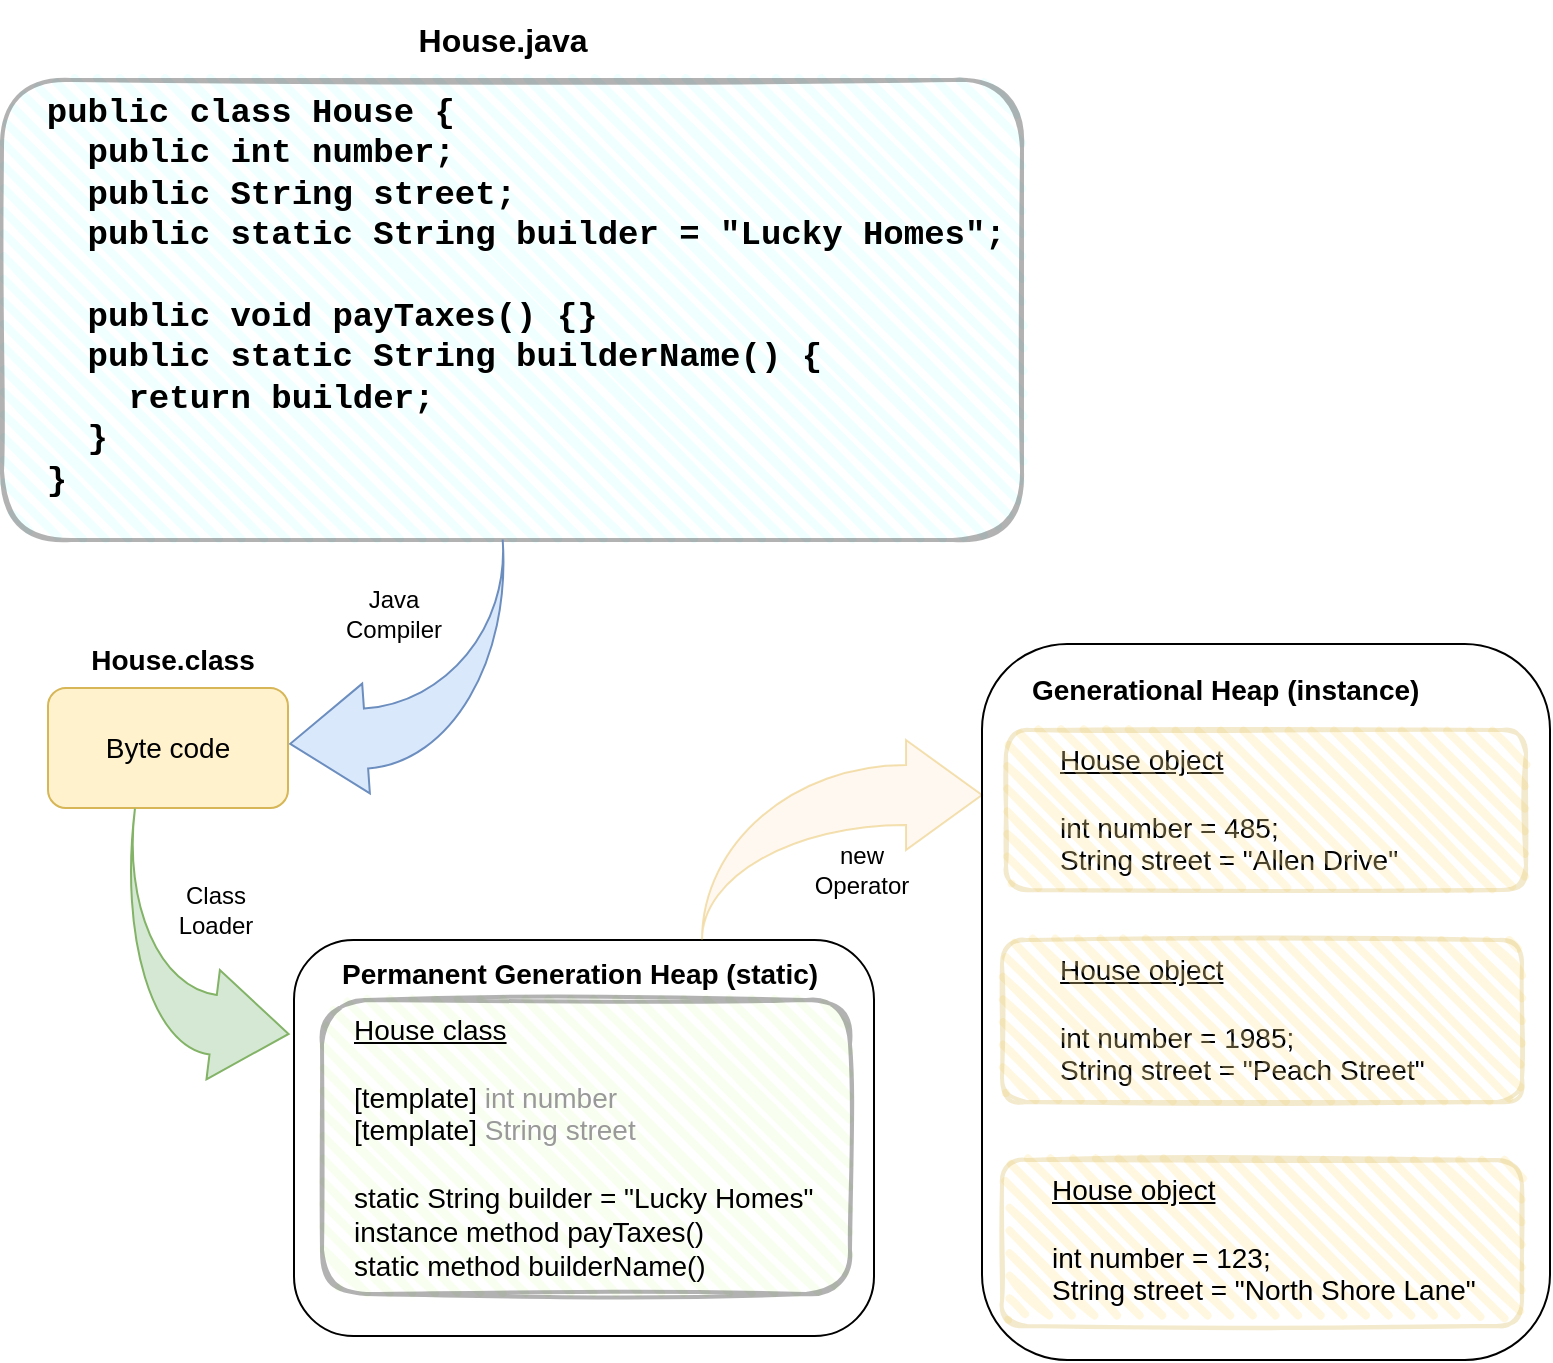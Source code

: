 <mxfile version="20.7.4" type="device"><diagram id="3iEzeCgZTPnWdH3P0_l1" name="Page-1"><mxGraphModel dx="1418" dy="820" grid="0" gridSize="10" guides="1" tooltips="1" connect="1" arrows="1" fold="1" page="1" pageScale="1" pageWidth="850" pageHeight="1100" math="0" shadow="0"><root><mxCell id="0"/><mxCell id="1" parent="0"/><mxCell id="wZISLKiwd9a8BXt3KBua-1" value="&lt;font style=&quot;font-size: 17px;&quot; face=&quot;Courier New&quot;&gt;&lt;b&gt;&amp;nbsp; public class House {&lt;br&gt;&amp;nbsp; &amp;nbsp; public int number;&lt;br&gt;&amp;nbsp; &amp;nbsp; public String street;&lt;br&gt;&amp;nbsp; &amp;nbsp; public static String builder = &quot;Lucky Homes&quot;;&lt;br&gt;&lt;br&gt;&amp;nbsp; &amp;nbsp; public void payTaxes() {}&lt;br&gt;&amp;nbsp; &amp;nbsp; public static String builderName() {&lt;br&gt;&amp;nbsp; &amp;nbsp; &amp;nbsp; return builder;&lt;br&gt;&amp;nbsp; &amp;nbsp; }&lt;br&gt;&amp;nbsp; }&lt;/b&gt;&lt;br&gt;&lt;/font&gt;" style="rounded=1;whiteSpace=wrap;html=1;strokeWidth=2;fillWeight=4;hachureGap=8;hachureAngle=45;fillColor=#CCFFFF;sketch=1;opacity=30;fontSize=15;align=left;verticalAlign=top;gradientColor=none;" parent="1" vertex="1"><mxGeometry x="40" y="70" width="510" height="230" as="geometry"/></mxCell><mxCell id="wZISLKiwd9a8BXt3KBua-3" value="House.java" style="text;strokeColor=none;fillColor=none;html=1;fontSize=16;fontStyle=1;verticalAlign=middle;align=center;fontFamily=Helvetica;opacity=30;" parent="1" vertex="1"><mxGeometry x="205" y="30" width="170" height="40" as="geometry"/></mxCell><mxCell id="J8IvnclL4pzLjiEj8jnq-1" value="" style="html=1;shadow=0;dashed=0;align=center;verticalAlign=middle;shape=mxgraph.arrows2.jumpInArrow;dy=15;dx=38;arrowHead=55;fillColor=#dae8fc;direction=south;rotation=86;strokeColor=#6c8ebf;" parent="1" vertex="1"><mxGeometry x="177.19" y="308" width="121.98" height="113.09" as="geometry"/></mxCell><mxCell id="J8IvnclL4pzLjiEj8jnq-2" value="Byte code" style="rounded=1;whiteSpace=wrap;html=1;fillColor=#fff2cc;strokeColor=#d6b656;fontSize=14;" parent="1" vertex="1"><mxGeometry x="63" y="374" width="120" height="60" as="geometry"/></mxCell><mxCell id="J8IvnclL4pzLjiEj8jnq-3" value="Java Compiler" style="text;html=1;strokeColor=none;fillColor=none;align=center;verticalAlign=middle;whiteSpace=wrap;rounded=0;" parent="1" vertex="1"><mxGeometry x="206" y="322" width="60" height="30" as="geometry"/></mxCell><mxCell id="J8IvnclL4pzLjiEj8jnq-4" value="" style="html=1;shadow=0;dashed=0;align=center;verticalAlign=middle;shape=mxgraph.arrows2.jumpInArrow;dy=15;dx=38;arrowHead=55;fillColor=#d5e8d4;direction=south;flipH=0;flipV=1;rotation=97;strokeColor=#82b366;" parent="1" vertex="1"><mxGeometry x="78.21" y="459.28" width="130" height="90" as="geometry"/></mxCell><mxCell id="J8IvnclL4pzLjiEj8jnq-5" value="Class Loader" style="text;html=1;strokeColor=none;fillColor=none;align=center;verticalAlign=middle;whiteSpace=wrap;rounded=0;" parent="1" vertex="1"><mxGeometry x="117.19" y="470" width="60" height="30" as="geometry"/></mxCell><mxCell id="J8IvnclL4pzLjiEj8jnq-7" value="" style="rounded=1;whiteSpace=wrap;html=1;fillColor=none;" parent="1" vertex="1"><mxGeometry x="186" y="500" width="290" height="198" as="geometry"/></mxCell><mxCell id="J8IvnclL4pzLjiEj8jnq-8" value="Permanent Generation Heap (static)" style="text;html=1;strokeColor=none;fillColor=none;align=left;verticalAlign=middle;whiteSpace=wrap;rounded=0;fontStyle=1;fontSize=14;" parent="1" vertex="1"><mxGeometry x="208.21" y="502" width="260" height="30" as="geometry"/></mxCell><mxCell id="J8IvnclL4pzLjiEj8jnq-10" value="" style="rounded=1;whiteSpace=wrap;html=1;strokeWidth=2;fillWeight=4;hachureGap=8;hachureAngle=45;fillColor=#E6FFCC;sketch=1;opacity=30;" parent="1" vertex="1"><mxGeometry x="200" y="530" width="264" height="147" as="geometry"/></mxCell><mxCell id="J8IvnclL4pzLjiEj8jnq-11" value="&lt;u style=&quot;font-size: 14px;&quot;&gt;House class&lt;/u&gt;&lt;br style=&quot;font-size: 14px;&quot;&gt;&lt;br&gt;[template] &lt;font color=&quot;#999999&quot;&gt;int number&lt;/font&gt;&lt;br&gt;[template] &lt;font color=&quot;#999999&quot;&gt;String street&lt;/font&gt;&lt;br&gt;&lt;br style=&quot;font-size: 14px;&quot;&gt;static String builder = &quot;Lucky Homes&quot;&lt;br style=&quot;font-size: 14px;&quot;&gt;instance method payTaxes()&lt;br style=&quot;font-size: 14px;&quot;&gt;static method builderName()" style="text;html=1;strokeColor=none;fillColor=none;align=left;verticalAlign=top;whiteSpace=wrap;rounded=0;fontSize=14;" parent="1" vertex="1"><mxGeometry x="214" y="530" width="232" height="100" as="geometry"/></mxCell><mxCell id="J8IvnclL4pzLjiEj8jnq-12" value="" style="html=1;shadow=0;dashed=0;align=center;verticalAlign=middle;shape=mxgraph.arrows2.jumpInArrow;dy=15;dx=38;arrowHead=55;fillColor=#ffe6cc;opacity=30;strokeColor=#d79b00;" parent="1" vertex="1"><mxGeometry x="390" y="400" width="140" height="100" as="geometry"/></mxCell><mxCell id="J8IvnclL4pzLjiEj8jnq-13" value="" style="rounded=1;whiteSpace=wrap;html=1;fillColor=none;fontSize=14;" parent="1" vertex="1"><mxGeometry x="530" y="352" width="284" height="358" as="geometry"/></mxCell><mxCell id="J8IvnclL4pzLjiEj8jnq-14" value="Generational Heap (instance)" style="text;html=1;strokeColor=none;fillColor=none;align=left;verticalAlign=middle;whiteSpace=wrap;rounded=0;fontStyle=1;fontSize=14;" parent="1" vertex="1"><mxGeometry x="553" y="360" width="238" height="30" as="geometry"/></mxCell><mxCell id="J8IvnclL4pzLjiEj8jnq-15" value="&lt;u style=&quot;font-size: 14px;&quot;&gt;House object&lt;/u&gt;&lt;br style=&quot;font-size: 14px;&quot;&gt;&lt;br style=&quot;font-size: 14px;&quot;&gt;int number = 485;&lt;br style=&quot;font-size: 14px;&quot;&gt;String street = &quot;Allen Drive&quot;" style="text;html=1;strokeColor=none;fillColor=none;align=left;verticalAlign=top;whiteSpace=wrap;rounded=0;fontSize=14;" parent="1" vertex="1"><mxGeometry x="566.5" y="395" width="207" height="75" as="geometry"/></mxCell><mxCell id="J8IvnclL4pzLjiEj8jnq-17" value="" style="rounded=1;whiteSpace=wrap;html=1;strokeWidth=2;fillWeight=4;hachureGap=8;hachureAngle=45;fillColor=#FFE599;sketch=1;opacity=30;strokeColor=#d6b656;fontSize=14;" parent="1" vertex="1"><mxGeometry x="540" y="610" width="260" height="83" as="geometry"/></mxCell><mxCell id="J8IvnclL4pzLjiEj8jnq-18" value="" style="rounded=1;whiteSpace=wrap;html=1;strokeWidth=2;fillWeight=4;hachureGap=8;hachureAngle=45;fillColor=#FFE599;sketch=1;opacity=30;strokeColor=#d6b656;fontSize=14;" parent="1" vertex="1"><mxGeometry x="542" y="395" width="260" height="80" as="geometry"/></mxCell><mxCell id="J8IvnclL4pzLjiEj8jnq-19" value="&lt;u style=&quot;font-size: 14px;&quot;&gt;House object&lt;/u&gt;&lt;br style=&quot;font-size: 14px;&quot;&gt;&lt;br style=&quot;font-size: 14px;&quot;&gt;int number = 1985;&lt;br style=&quot;font-size: 14px;&quot;&gt;String street = &quot;Peach Street&quot;" style="text;html=1;strokeColor=none;fillColor=none;align=left;verticalAlign=top;whiteSpace=wrap;rounded=0;fontSize=14;" parent="1" vertex="1"><mxGeometry x="566.5" y="500" width="207" height="75" as="geometry"/></mxCell><mxCell id="J8IvnclL4pzLjiEj8jnq-20" value="&lt;u style=&quot;font-size: 14px;&quot;&gt;House object&lt;/u&gt;&lt;br style=&quot;font-size: 14px;&quot;&gt;&lt;br style=&quot;font-size: 14px;&quot;&gt;int number = 123;&lt;br style=&quot;font-size: 14px;&quot;&gt;String street = &quot;North Shore Lane&quot;" style="text;html=1;strokeColor=none;fillColor=none;align=left;verticalAlign=top;whiteSpace=wrap;rounded=0;fontSize=14;" parent="1" vertex="1"><mxGeometry x="563.25" y="610" width="213.5" height="75" as="geometry"/></mxCell><mxCell id="J8IvnclL4pzLjiEj8jnq-21" value="" style="rounded=1;whiteSpace=wrap;html=1;strokeWidth=2;fillWeight=4;hachureGap=8;hachureAngle=45;fillColor=#FFE599;sketch=1;opacity=30;strokeColor=#d6b656;fontSize=14;" parent="1" vertex="1"><mxGeometry x="540" y="500" width="260" height="81" as="geometry"/></mxCell><mxCell id="J8IvnclL4pzLjiEj8jnq-22" value="new Operator" style="text;html=1;strokeColor=none;fillColor=none;align=center;verticalAlign=middle;whiteSpace=wrap;rounded=0;" parent="1" vertex="1"><mxGeometry x="440" y="450" width="60" height="30" as="geometry"/></mxCell><mxCell id="J8IvnclL4pzLjiEj8jnq-23" value="&lt;font style=&quot;font-size: 14px;&quot;&gt;House.class&lt;/font&gt;" style="text;strokeColor=none;fillColor=none;html=1;fontSize=14;fontStyle=1;verticalAlign=middle;align=center;fontFamily=Helvetica;opacity=30;" parent="1" vertex="1"><mxGeometry x="40" y="340" width="170" height="40" as="geometry"/></mxCell></root></mxGraphModel></diagram></mxfile>